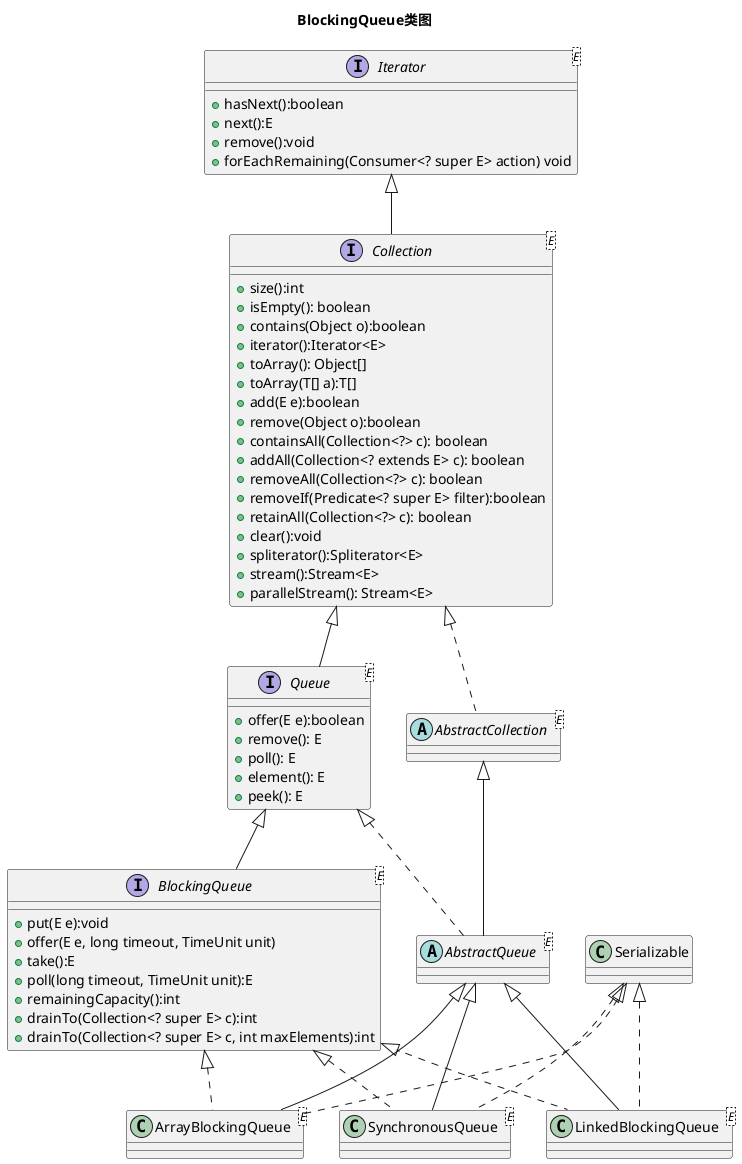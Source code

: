 ```
@startuml
Title "BlockingQueue类图"
interface BlockingQueue<E>
interface Iterator<E>
interface Collection<E>
interface Queue<E>
abstract class AbstractQueue<E>
abstract class AbstractCollection<E>
class ArrayBlockingQueue<E>
class SynchronousQueue<E>
class LinkedBlockingQueue<E>
class Serializable

Queue<|--BlockingQueue
BlockingQueue <|.. ArrayBlockingQueue
BlockingQueue <|.. SynchronousQueue
BlockingQueue <|.. LinkedBlockingQueue
Iterator<|--Collection
Collection<|--Queue
Collection<|..AbstractCollection
Queue<|..AbstractQueue
AbstractCollection<|--AbstractQueue
AbstractQueue <|-- ArrayBlockingQueue
AbstractQueue <|-- SynchronousQueue
AbstractQueue <|-- LinkedBlockingQueue
Serializable <|.. ArrayBlockingQueue
Serializable <|.. SynchronousQueue
Serializable <|.. LinkedBlockingQueue

interface BlockingQueue<E>{
+ put(E e):void
+ offer(E e, long timeout, TimeUnit unit)
+ take():E
+ poll(long timeout, TimeUnit unit):E
+ remainingCapacity():int
+ drainTo(Collection<? super E> c):int
+ drainTo(Collection<? super E> c, int maxElements):int
}
abstract class AbstractQueue<E>{

}

class ArrayBlockingQueue<E>{
}

interface Iterator<E>{
+ hasNext():boolean
+ next():E
+ remove():void
+ forEachRemaining(Consumer<? super E> action) void
}

interface Collection<E>{
+ size():int
+ isEmpty(): boolean
+ contains(Object o):boolean
+ iterator():Iterator<E>
+ toArray(): Object[]
+ toArray(T[] a):T[]
+ add(E e):boolean
+ remove(Object o):boolean
+ containsAll(Collection<?> c): boolean
+ addAll(Collection<? extends E> c): boolean
+ removeAll(Collection<?> c): boolean
+ removeIf(Predicate<? super E> filter):boolean
+ retainAll(Collection<?> c): boolean
+ clear():void
+ spliterator():Spliterator<E>
+ stream():Stream<E>
+ parallelStream(): Stream<E>
}

interface Queue<E>{
+ offer(E e):boolean
+ remove(): E
+ poll(): E
+ element(): E
+ peek(): E
}

abstract class AbstractCollection<E>{
}
@enduml
```
